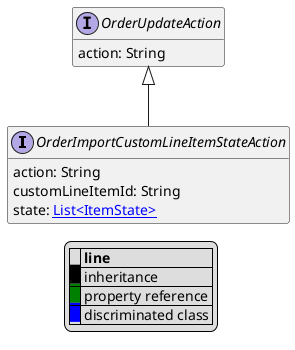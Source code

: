@startuml

hide empty fields
hide empty methods
legend
|= |= line |
|<back:black>   </back>| inheritance |
|<back:green>   </back>| property reference |
|<back:blue>   </back>| discriminated class |
endlegend
interface OrderImportCustomLineItemStateAction [[OrderImportCustomLineItemStateAction.svg]] extends OrderUpdateAction {
    action: String
    customLineItemId: String
    state: [[ItemState.svg List<ItemState>]]
}
interface OrderUpdateAction [[OrderUpdateAction.svg]]  {
    action: String
}





@enduml

